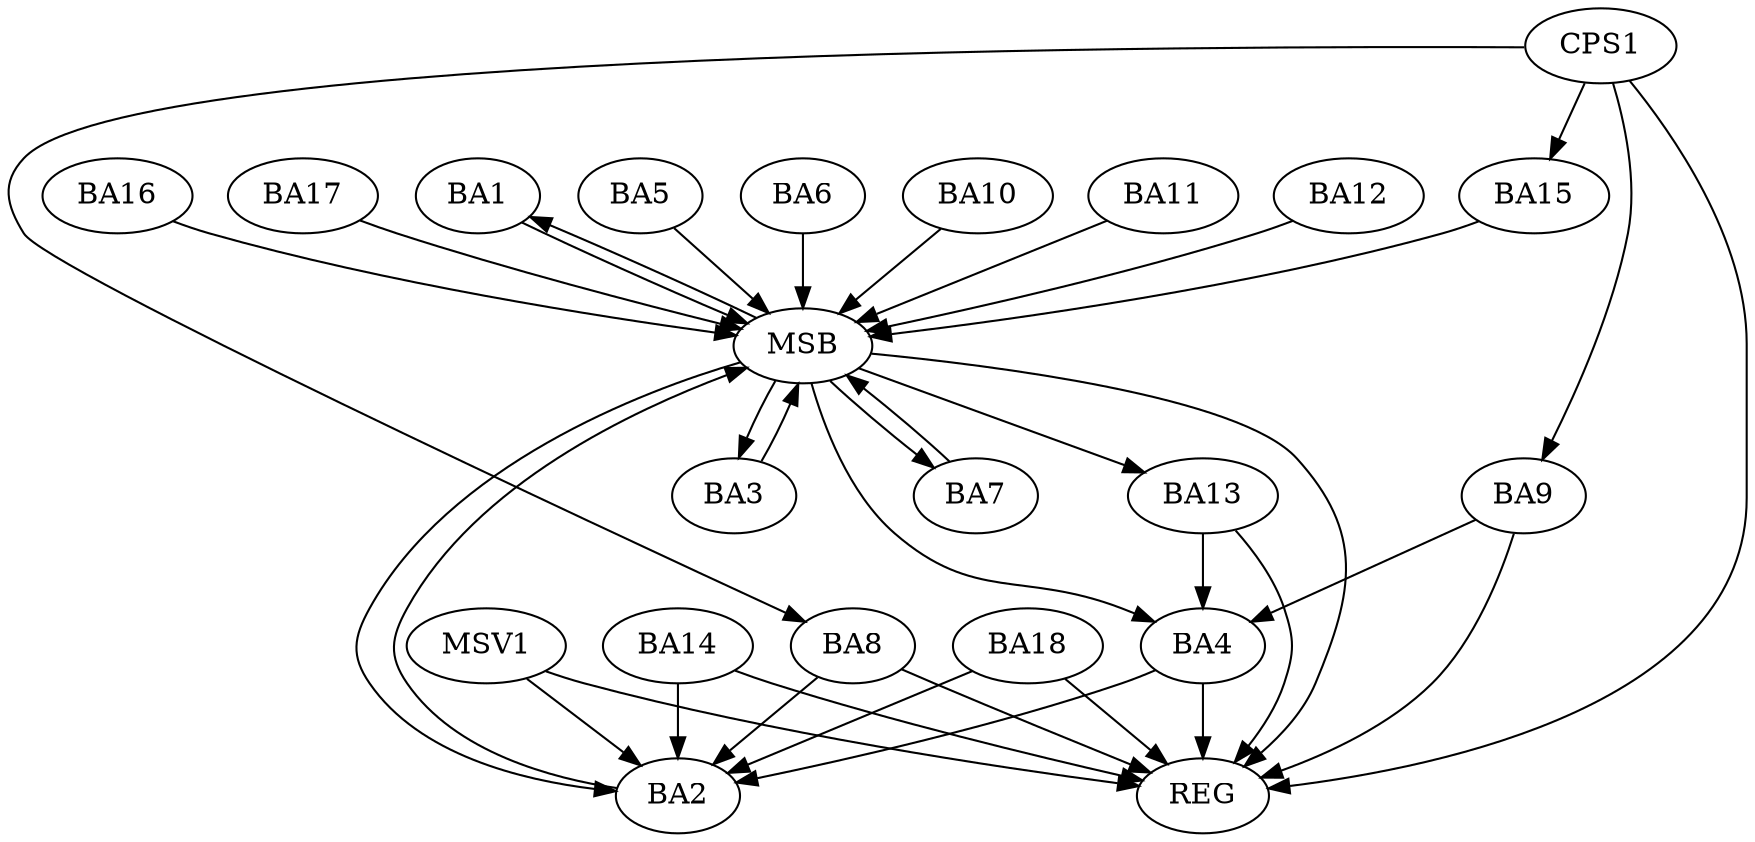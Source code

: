 strict digraph G {
  BA1 [ label="BA1" ];
  BA2 [ label="BA2" ];
  BA3 [ label="BA3" ];
  BA4 [ label="BA4" ];
  BA5 [ label="BA5" ];
  BA6 [ label="BA6" ];
  BA7 [ label="BA7" ];
  BA8 [ label="BA8" ];
  BA9 [ label="BA9" ];
  BA10 [ label="BA10" ];
  BA11 [ label="BA11" ];
  BA12 [ label="BA12" ];
  BA13 [ label="BA13" ];
  BA14 [ label="BA14" ];
  BA15 [ label="BA15" ];
  BA16 [ label="BA16" ];
  BA17 [ label="BA17" ];
  BA18 [ label="BA18" ];
  CPS1 [ label="CPS1" ];
  REG [ label="REG" ];
  MSB [ label="MSB" ];
  MSV1 [ label="MSV1" ];
  BA4 -> BA2;
  BA8 -> BA2;
  BA9 -> BA4;
  BA13 -> BA4;
  BA14 -> BA2;
  BA18 -> BA2;
  CPS1 -> BA8;
  CPS1 -> BA15;
  CPS1 -> BA9;
  BA4 -> REG;
  BA8 -> REG;
  BA9 -> REG;
  BA13 -> REG;
  BA14 -> REG;
  BA18 -> REG;
  CPS1 -> REG;
  BA1 -> MSB;
  MSB -> BA2;
  MSB -> REG;
  BA2 -> MSB;
  MSB -> BA1;
  BA3 -> MSB;
  BA5 -> MSB;
  MSB -> BA3;
  BA6 -> MSB;
  BA7 -> MSB;
  BA10 -> MSB;
  BA11 -> MSB;
  BA12 -> MSB;
  MSB -> BA7;
  BA15 -> MSB;
  BA16 -> MSB;
  MSB -> BA4;
  BA17 -> MSB;
  MSB -> BA13;
  MSV1 -> BA2;
  MSV1 -> REG;
}
